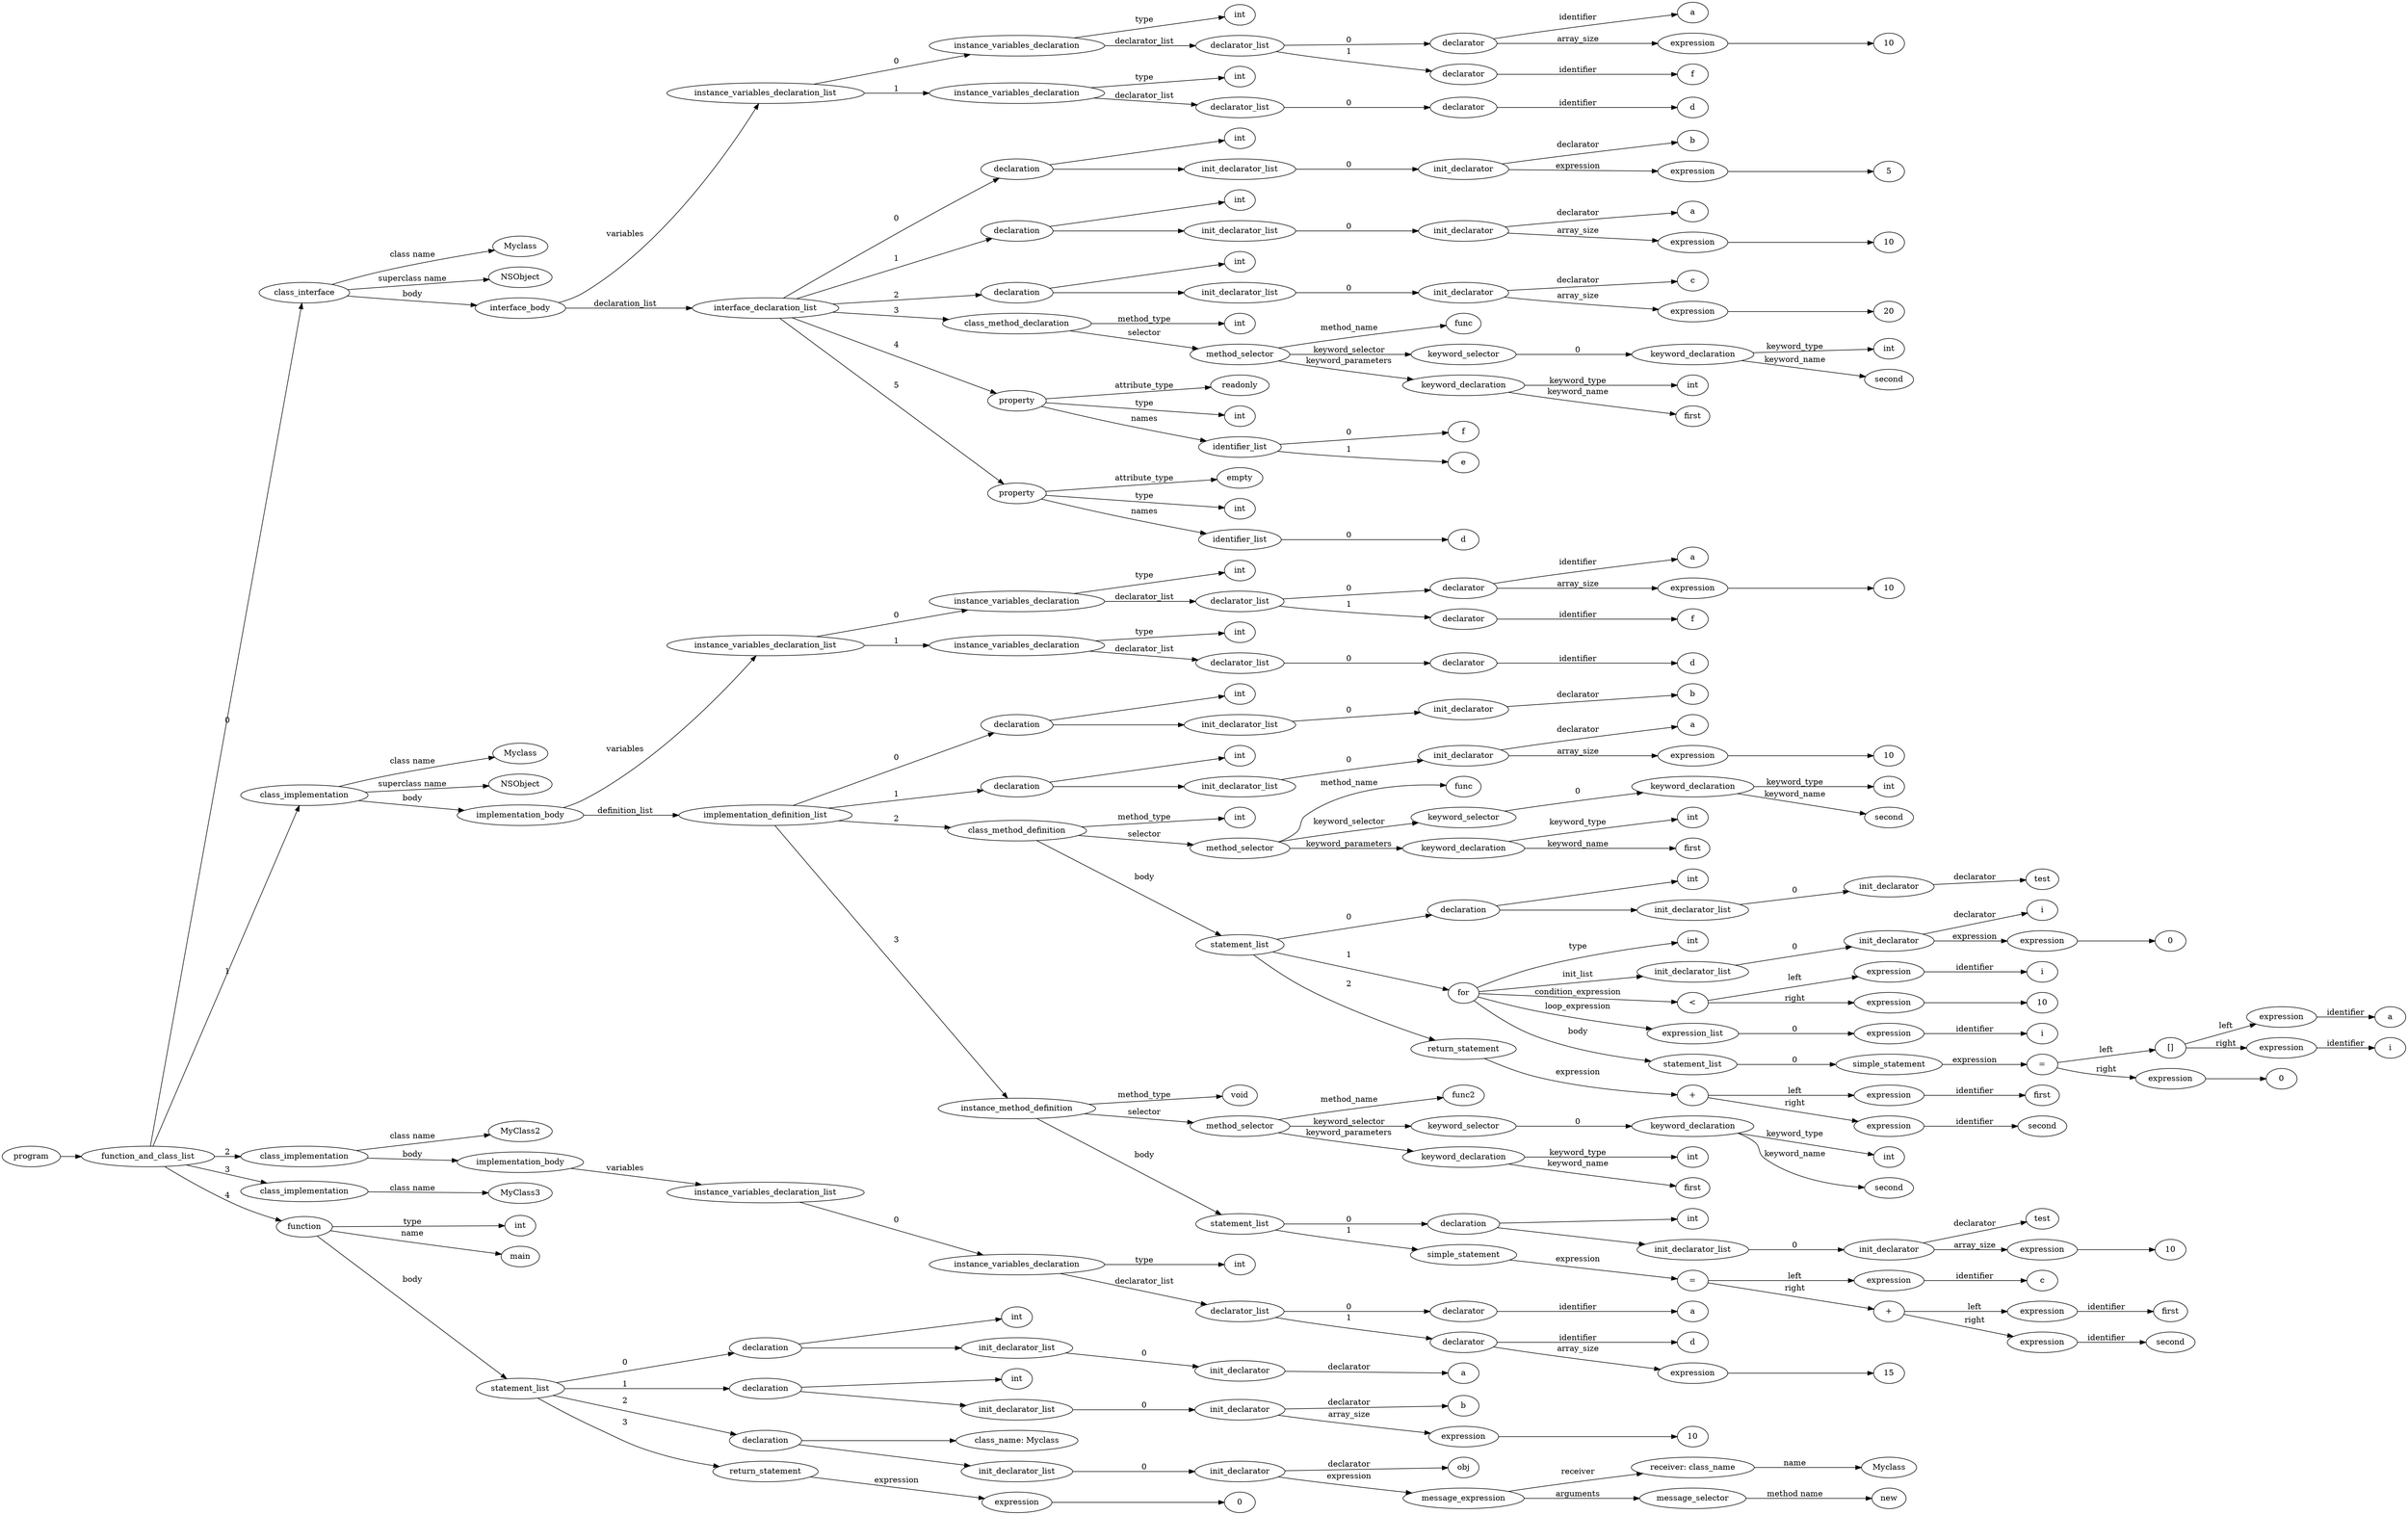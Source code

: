 digraph ObjectiveC { rankdir="LR";
167[label="program"];
167->49;
49[label="function_and_class_list"];
49->48[label="0"];
48[label="class_interface"];
48.1 [label="Myclass"];
48->48.1 [label="class name"];
48.2 [label="NSObject"];
48->48.2 [label="superclass name"];
48->47[label="body"];
47[label="interface_body"];
47->7[label="variables"];
7[label="instance_variables_declaration_list"];
7->6[label="0"];
6[label="instance_variables_declaration"];
6->0[label="type"];
0[label="int"];
6->4[label="declarator_list"];
4[label="declarator_list"];
4->3[label="0"];
3[label="declarator"];
3.1 [label="a"];
3->3.1[label="identifier"];
3->2[label="array_size"];
2[label="expression"];
2->1;
1[label="10"];
4->5[label="1"];
5[label="declarator"];
5.1 [label="f"];
5->5.1[label="identifier"];
7->11[label="1"];
11[label="instance_variables_declaration"];
11->8[label="type"];
8[label="int"];
11->10[label="declarator_list"];
10[label="declarator_list"];
10->9[label="0"];
9[label="declarator"];
9.1 [label="d"];
9->9.1[label="identifier"];
47->18[label="declaration_list"];
18[label="interface_declaration_list"];
18->17[label="0"];
17[label="declaration"];
17->12;
12[label="int"];
17->16;
16[label="init_declarator_list"];
16->15[label="0"];
15[label="init_declarator"];
15.1 [label="b"];
15->15.1[label="declarator"];
15->14[label="expression"];
14[label="expression"];
14->13;
13[label="5"];
18->24[label="1"];
24[label="declaration"];
24->19;
19[label="int"];
24->23;
23[label="init_declarator_list"];
23->22[label="0"];
22[label="init_declarator"];
22.1 [label="a"];
22->22.1[label="declarator"];
22->21[label="array_size"];
21[label="expression"];
21->20;
20[label="10"];
18->30[label="2"];
30[label="declaration"];
30->25;
25[label="int"];
30->29;
29[label="init_declarator_list"];
29->28[label="0"];
28[label="init_declarator"];
28.1 [label="c"];
28->28.1[label="declarator"];
28->27[label="array_size"];
27[label="expression"];
27->26;
26[label="20"];
18->38[label="3"];
38[label="class_method_declaration"];
38->31[label="method_type"];
31[label="int"];
38->37[label="selector"];
37[label="method_selector"];
37->37.1 [label="method_name"];
37.1 [label="func"];
37->36[label="keyword_selector"];
36[label="keyword_selector"];
36->35[label="0"];
35[label="keyword_declaration"];
35->34[label="keyword_type"];
34[label="int"];
35->35.2 [label="keyword_name"];
35.2 [label="second"];
37->33[label="keyword_parameters"];
33[label="keyword_declaration"];
33->32[label="keyword_type"];
32[label="int"];
33->33.2 [label="keyword_name"];
33.2 [label="first"];
18->42[label="4"];
42[label="property"];
42->39[label="attribute_type"];
39[label="readonly"];
42->40[label="type"];
40[label="int"];
42->41[label="names"];
41[label="identifier_list"];
41.0 [label="f"];
41->41.0 [label="0"];
41.1 [label="e"];
41->41.1 [label="1"];
18->46[label="5"];
46[label="property"];
46->43[label="attribute_type"];
43[label="empty"];
46->44[label="type"];
44[label="int"];
46->45[label="names"];
45[label="identifier_list"];
45.0 [label="d"];
45->45.0 [label="0"];
49->132[label="1"];
132[label="class_implementation"];
132.1 [label="Myclass"];
132->132.1 [label="class name"];
132.2 [label="NSObject"];
132->132.2 [label="superclass name"];
132->131[label="body"];
131[label="implementation_body"];
131->57[label="variables"];
57[label="instance_variables_declaration_list"];
57->56[label="0"];
56[label="instance_variables_declaration"];
56->50[label="type"];
50[label="int"];
56->54[label="declarator_list"];
54[label="declarator_list"];
54->53[label="0"];
53[label="declarator"];
53.1 [label="a"];
53->53.1[label="identifier"];
53->52[label="array_size"];
52[label="expression"];
52->51;
51[label="10"];
54->55[label="1"];
55[label="declarator"];
55.1 [label="f"];
55->55.1[label="identifier"];
57->61[label="1"];
61[label="instance_variables_declaration"];
61->58[label="type"];
58[label="int"];
61->60[label="declarator_list"];
60[label="declarator_list"];
60->59[label="0"];
59[label="declarator"];
59.1 [label="d"];
59->59.1[label="identifier"];
131->66[label="definition_list"];
66[label="implementation_definition_list"];
66->65[label="0"];
65[label="declaration"];
65->62;
62[label="int"];
65->64;
64[label="init_declarator_list"];
64->63[label="0"];
63[label="init_declarator"];
63.1 [label="b"];
63->63.1[label="declarator"];
66->72[label="1"];
72[label="declaration"];
72->67;
67[label="int"];
72->71;
71[label="init_declarator_list"];
71->70[label="0"];
70[label="init_declarator"];
70.1 [label="a"];
70->70.1[label="declarator"];
70->69[label="array_size"];
69[label="expression"];
69->68;
68[label="10"];
66->109[label="2"];
109[label="class_method_definition"];
109->73[label="method_type"];
73[label="int"];
109->79[label="selector"];
79[label="method_selector"];
79->79.1 [label="method_name"];
79.1 [label="func"];
79->78[label="keyword_selector"];
78[label="keyword_selector"];
78->77[label="0"];
77[label="keyword_declaration"];
77->76[label="keyword_type"];
76[label="int"];
77->77.2 [label="keyword_name"];
77.2 [label="second"];
79->75[label="keyword_parameters"];
75[label="keyword_declaration"];
75->74[label="keyword_type"];
74[label="int"];
75->75.2 [label="keyword_name"];
75.2 [label="first"];
109->84[label="body"];
84[label="statement_list"];
84->83[label="0"];
83[label="declaration"];
83->80;
80[label="int"];
83->82;
82[label="init_declarator_list"];
82->81[label="0"];
81[label="init_declarator"];
81.1 [label="test"];
81->81.1[label="declarator"];
84->104[label="1"];
104[label="for"];
104->85[label="type"];
85[label="int"];
104->89[label="init_list"];
89[label="init_declarator_list"];
89->88[label="0"];
88[label="init_declarator"];
88.1 [label="i"];
88->88.1[label="declarator"];
88->87[label="expression"];
87[label="expression"];
87->86;
86[label="0"];
104->93[label="condition_expression"];
93[label="expression"];
93[label="<"];
93->90[label="left"];
90[label="expression"];
90->90.1 [label="identifier"];90.1[label="i"];
93->92[label="right"];
92[label="expression"];
92->91;
91[label="10"];
104->95[label="loop_expression"];
95[label="expression_list"];
95->94[label="0"];
94[label="expression"];
94->94.1 [label="identifier"];94.1[label="i"];
104->103[label="body"];
103[label="statement_list"];
103->102[label="0"];
102[label="simple_statement"];
102->101[label="expression"];
101[label="expression"];
101[label="="];
101->98[label="left"];
98[label="expression"];
98[label="[]"];
98->96[label="left"];
96[label="expression"];
96->96.1 [label="identifier"];96.1[label="a"];
98->97[label="right"];
97[label="expression"];
97->97.1 [label="identifier"];97.1[label="i"];
101->100[label="right"];
100[label="expression"];
100->99;
99[label="0"];
84->108[label="2"];
108[label="return_statement"];
108->107[label="expression"];
107[label="expression"];
107[label="+"];
107->105[label="left"];
105[label="expression"];
105->105.1 [label="identifier"];105.1[label="first"];
107->106[label="right"];
106[label="expression"];
106->106.1 [label="identifier"];106.1[label="second"];
66->130[label="3"];
130[label="instance_method_definition"];
130->129[label="method_type"];
129[label="void"];
130->115[label="selector"];
115[label="method_selector"];
115->115.1 [label="method_name"];
115.1 [label="func2"];
115->114[label="keyword_selector"];
114[label="keyword_selector"];
114->113[label="0"];
113[label="keyword_declaration"];
113->112[label="keyword_type"];
112[label="int"];
113->113.2 [label="keyword_name"];
113.2 [label="second"];
115->111[label="keyword_parameters"];
111[label="keyword_declaration"];
111->110[label="keyword_type"];
110[label="int"];
111->111.2 [label="keyword_name"];
111.2 [label="first"];
130->122[label="body"];
122[label="statement_list"];
122->121[label="0"];
121[label="declaration"];
121->116;
116[label="int"];
121->120;
120[label="init_declarator_list"];
120->119[label="0"];
119[label="init_declarator"];
119.1 [label="test"];
119->119.1[label="declarator"];
119->118[label="array_size"];
118[label="expression"];
118->117;
117[label="10"];
122->128[label="1"];
128[label="simple_statement"];
128->127[label="expression"];
127[label="expression"];
127[label="="];
127->123[label="left"];
123[label="expression"];
123->123.1 [label="identifier"];123.1[label="c"];
127->126[label="right"];
126[label="expression"];
126[label="+"];
126->124[label="left"];
124[label="expression"];
124->124.1 [label="identifier"];124.1[label="first"];
126->125[label="right"];
125[label="expression"];
125->125.1 [label="identifier"];125.1[label="second"];
49->142[label="2"];
142[label="class_implementation"];
142.1 [label="MyClass2"];
142->142.1 [label="class name"];
142->141[label="body"];
141[label="implementation_body"];
141->140[label="variables"];
140[label="instance_variables_declaration_list"];
140->139[label="0"];
139[label="instance_variables_declaration"];
139->133[label="type"];
133[label="int"];
139->135[label="declarator_list"];
135[label="declarator_list"];
135->134[label="0"];
134[label="declarator"];
134.1 [label="a"];
134->134.1[label="identifier"];
135->138[label="1"];
138[label="declarator"];
138.1 [label="d"];
138->138.1[label="identifier"];
138->137[label="array_size"];
137[label="expression"];
137->136;
136[label="15"];
49->143[label="3"];
143[label="class_implementation"];
143.1 [label="MyClass3"];
143->143.1 [label="class name"];
49->166[label="4"];
166[label="function"];
166->144[label="type"];
144[label="int"];
166->166.1 [label="name"];
166.1 [label="main"];
166->149[label="body"];
149[label="statement_list"];
149->148[label="0"];
148[label="declaration"];
148->145;
145[label="int"];
148->147;
147[label="init_declarator_list"];
147->146[label="0"];
146[label="init_declarator"];
146.1 [label="a"];
146->146.1[label="declarator"];
149->155[label="1"];
155[label="declaration"];
155->150;
150[label="int"];
155->154;
154[label="init_declarator_list"];
154->153[label="0"];
153[label="init_declarator"];
153.1 [label="b"];
153->153.1[label="declarator"];
153->152[label="array_size"];
152[label="expression"];
152->151;
151[label="10"];
149->162[label="2"];
162[label="declaration"];
162->161;
161[label="class_name: Myclass"];
162->160;
160[label="init_declarator_list"];
160->159[label="0"];
159[label="init_declarator"];
159.1 [label="obj"];
159->159.1[label="declarator"];
159->158[label="expression"];
158[label="expression"];
158[label="message_expression"];
158->156[label="receiver"];
156[label="receiver: class_name"];
156.1 [label="Myclass"];
156->156.1 [label="name"];
158->157[label="arguments"];
157[label="message_selector"];
157.1 [label="new"];
157->157.1 [label="method name"]; 
149->165[label="3"];
165[label="return_statement"];
165->164[label="expression"];
164[label="expression"];
164->163;
163[label="0"];
}
